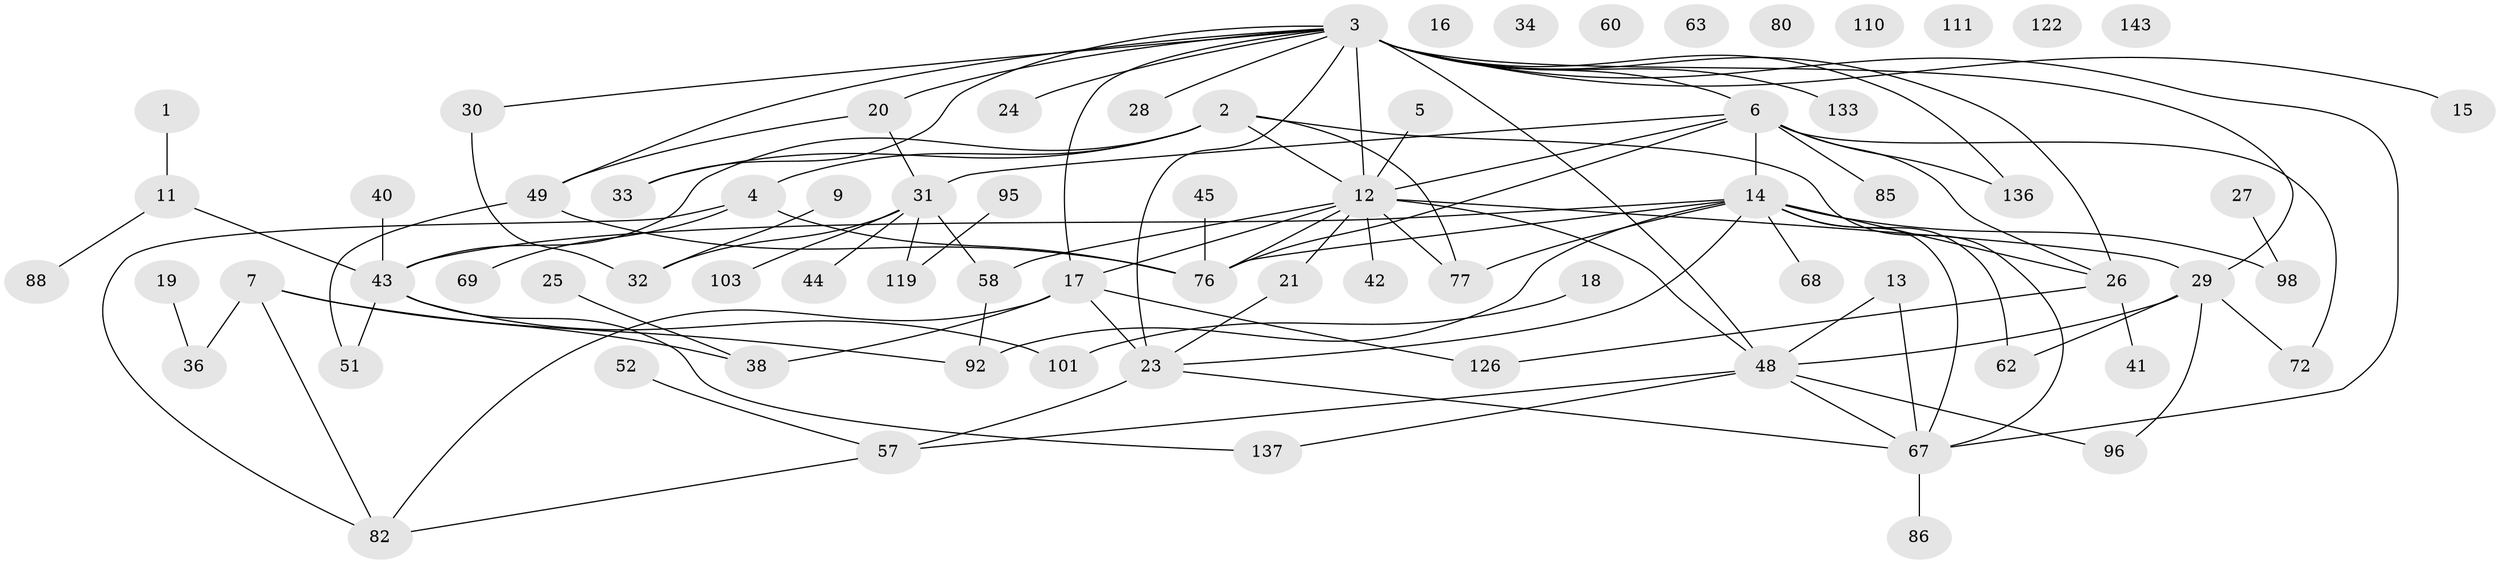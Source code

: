 // original degree distribution, {1: 0.2751677852348993, 4: 0.09395973154362416, 2: 0.2483221476510067, 3: 0.21476510067114093, 5: 0.06040268456375839, 6: 0.04697986577181208, 0: 0.04697986577181208, 7: 0.013422818791946308}
// Generated by graph-tools (version 1.1) at 2025/13/03/09/25 04:13:14]
// undirected, 74 vertices, 104 edges
graph export_dot {
graph [start="1"]
  node [color=gray90,style=filled];
  1;
  2 [super="+8+79+46"];
  3 [super="+10+37"];
  4 [super="+91"];
  5;
  6 [super="+35+50"];
  7 [super="+93"];
  9;
  11 [super="+75"];
  12 [super="+123+135+140+66"];
  13;
  14 [super="+22+47"];
  15;
  16 [super="+100"];
  17 [super="+64"];
  18 [super="+54"];
  19;
  20 [super="+130+118+142"];
  21;
  23 [super="+89+73"];
  24 [super="+53"];
  25;
  26 [super="+141"];
  27 [super="+144+55"];
  28;
  29 [super="+114+83"];
  30;
  31 [super="+84"];
  32;
  33 [super="+127+87+70"];
  34;
  36;
  38 [super="+81+128"];
  40 [super="+99"];
  41 [super="+117"];
  42;
  43 [super="+102"];
  44;
  45;
  48 [super="+61"];
  49 [super="+120"];
  51 [super="+65"];
  52;
  57 [super="+147"];
  58 [super="+124+121"];
  60 [super="+71"];
  62;
  63;
  67 [super="+107+132+74"];
  68 [super="+134"];
  69 [super="+112"];
  72;
  76;
  77;
  80;
  82 [super="+94"];
  85 [super="+106"];
  86;
  88;
  92 [super="+108+116+97"];
  95;
  96;
  98;
  101;
  103;
  110;
  111;
  119 [super="+129"];
  122;
  126 [super="+145"];
  133;
  136 [super="+148"];
  137;
  143;
  1 -- 11;
  2 -- 77;
  2 -- 43;
  2 -- 12 [weight=2];
  2 -- 67;
  2 -- 33;
  2 -- 4;
  3 -- 136 [weight=2];
  3 -- 20;
  3 -- 67;
  3 -- 48;
  3 -- 33;
  3 -- 133;
  3 -- 6;
  3 -- 12;
  3 -- 15;
  3 -- 17;
  3 -- 49;
  3 -- 23 [weight=2];
  3 -- 26;
  3 -- 28;
  3 -- 29;
  3 -- 30;
  3 -- 24;
  4 -- 76;
  4 -- 82;
  4 -- 69;
  5 -- 12;
  6 -- 76;
  6 -- 12 [weight=2];
  6 -- 85;
  6 -- 72;
  6 -- 26;
  6 -- 136;
  6 -- 14;
  6 -- 31;
  7 -- 36;
  7 -- 92;
  7 -- 38;
  7 -- 82;
  9 -- 32;
  11 -- 88;
  11 -- 43;
  12 -- 76;
  12 -- 21;
  12 -- 77;
  12 -- 29;
  12 -- 48;
  12 -- 58;
  12 -- 17;
  12 -- 42;
  13 -- 67;
  13 -- 48;
  14 -- 62;
  14 -- 26;
  14 -- 76;
  14 -- 92;
  14 -- 98;
  14 -- 68;
  14 -- 43;
  14 -- 77;
  14 -- 67;
  14 -- 23;
  17 -- 126;
  17 -- 23;
  17 -- 82;
  17 -- 38;
  18 -- 101;
  19 -- 36;
  20 -- 49;
  20 -- 31;
  21 -- 23;
  23 -- 57;
  23 -- 67;
  25 -- 38;
  26 -- 126;
  26 -- 41;
  27 -- 98;
  29 -- 72;
  29 -- 96;
  29 -- 48;
  29 -- 62;
  30 -- 32;
  31 -- 32;
  31 -- 58;
  31 -- 103;
  31 -- 119;
  31 -- 44;
  40 -- 43;
  43 -- 101;
  43 -- 137;
  43 -- 51;
  45 -- 76;
  48 -- 96;
  48 -- 137;
  48 -- 57;
  48 -- 67;
  49 -- 76;
  49 -- 51;
  52 -- 57;
  57 -- 82;
  58 -- 92;
  67 -- 86;
  95 -- 119;
}
